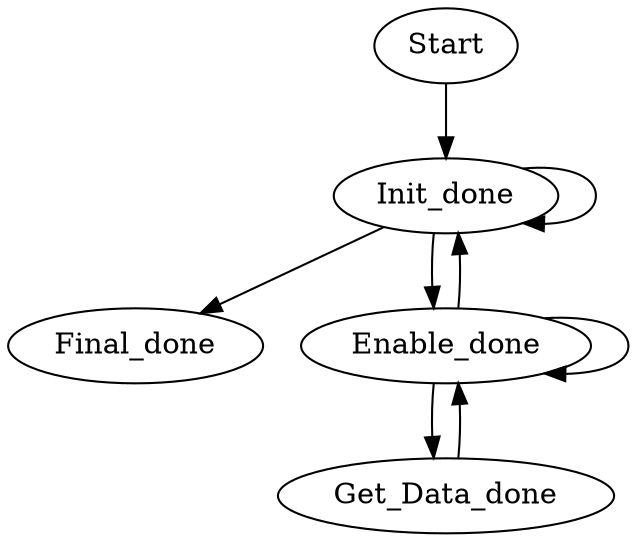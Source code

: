 digraph sensor {

    Start;
    Init_done;
    Final_done;
    Enable_done;
    Get_Data_done;


    Start -> Init_done [event=msg_init];
    Init_done -> Init_done [event=sensor_config_cmd, pre="$1.full();", post="1.mpty();"];
    Init_done -> Final_done [event=msg_final];
    Init_done -> Enable_done [event=sensor_enable_cmd];
    Enable_done -> Enable_done [event=sensor_config_cmd, pre="$1.full();", post="1.mpty();"];
    Enable_done -> Init_done [event=sensor_disable_cmd];
    Enable_done -> Get_Data_done [event=sensor_get_data_cmd];
    Get_Data_done -> Enable_done [event=sensor_data_ready_fid];

}
